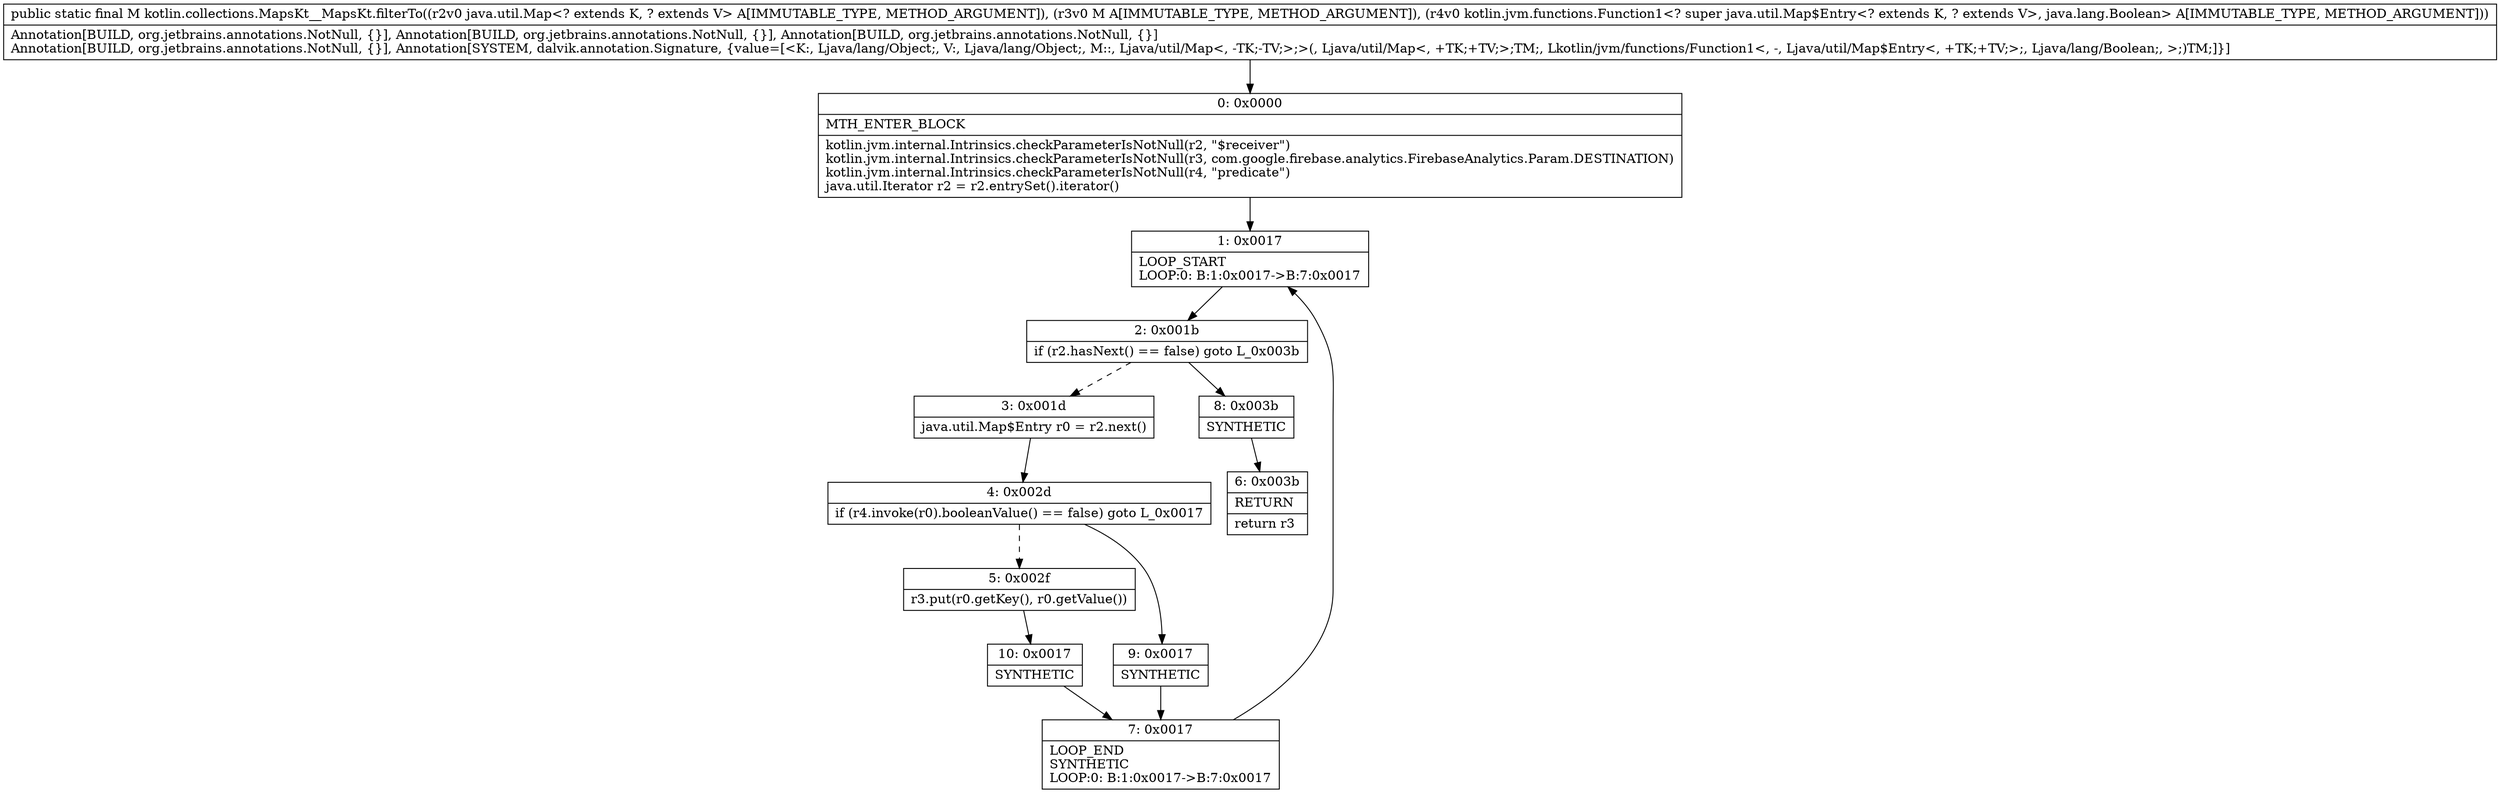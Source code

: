 digraph "CFG forkotlin.collections.MapsKt__MapsKt.filterTo(Ljava\/util\/Map;Ljava\/util\/Map;Lkotlin\/jvm\/functions\/Function1;)Ljava\/util\/Map;" {
Node_0 [shape=record,label="{0\:\ 0x0000|MTH_ENTER_BLOCK\l|kotlin.jvm.internal.Intrinsics.checkParameterIsNotNull(r2, \"$receiver\")\lkotlin.jvm.internal.Intrinsics.checkParameterIsNotNull(r3, com.google.firebase.analytics.FirebaseAnalytics.Param.DESTINATION)\lkotlin.jvm.internal.Intrinsics.checkParameterIsNotNull(r4, \"predicate\")\ljava.util.Iterator r2 = r2.entrySet().iterator()\l}"];
Node_1 [shape=record,label="{1\:\ 0x0017|LOOP_START\lLOOP:0: B:1:0x0017\-\>B:7:0x0017\l}"];
Node_2 [shape=record,label="{2\:\ 0x001b|if (r2.hasNext() == false) goto L_0x003b\l}"];
Node_3 [shape=record,label="{3\:\ 0x001d|java.util.Map$Entry r0 = r2.next()\l}"];
Node_4 [shape=record,label="{4\:\ 0x002d|if (r4.invoke(r0).booleanValue() == false) goto L_0x0017\l}"];
Node_5 [shape=record,label="{5\:\ 0x002f|r3.put(r0.getKey(), r0.getValue())\l}"];
Node_6 [shape=record,label="{6\:\ 0x003b|RETURN\l|return r3\l}"];
Node_7 [shape=record,label="{7\:\ 0x0017|LOOP_END\lSYNTHETIC\lLOOP:0: B:1:0x0017\-\>B:7:0x0017\l}"];
Node_8 [shape=record,label="{8\:\ 0x003b|SYNTHETIC\l}"];
Node_9 [shape=record,label="{9\:\ 0x0017|SYNTHETIC\l}"];
Node_10 [shape=record,label="{10\:\ 0x0017|SYNTHETIC\l}"];
MethodNode[shape=record,label="{public static final M kotlin.collections.MapsKt__MapsKt.filterTo((r2v0 java.util.Map\<? extends K, ? extends V\> A[IMMUTABLE_TYPE, METHOD_ARGUMENT]), (r3v0 M A[IMMUTABLE_TYPE, METHOD_ARGUMENT]), (r4v0 kotlin.jvm.functions.Function1\<? super java.util.Map$Entry\<? extends K, ? extends V\>, java.lang.Boolean\> A[IMMUTABLE_TYPE, METHOD_ARGUMENT]))  | Annotation[BUILD, org.jetbrains.annotations.NotNull, \{\}], Annotation[BUILD, org.jetbrains.annotations.NotNull, \{\}], Annotation[BUILD, org.jetbrains.annotations.NotNull, \{\}]\lAnnotation[BUILD, org.jetbrains.annotations.NotNull, \{\}], Annotation[SYSTEM, dalvik.annotation.Signature, \{value=[\<K:, Ljava\/lang\/Object;, V:, Ljava\/lang\/Object;, M::, Ljava\/util\/Map\<, \-TK;\-TV;\>;\>(, Ljava\/util\/Map\<, +TK;+TV;\>;TM;, Lkotlin\/jvm\/functions\/Function1\<, \-, Ljava\/util\/Map$Entry\<, +TK;+TV;\>;, Ljava\/lang\/Boolean;, \>;)TM;]\}]\l}"];
MethodNode -> Node_0;
Node_0 -> Node_1;
Node_1 -> Node_2;
Node_2 -> Node_3[style=dashed];
Node_2 -> Node_8;
Node_3 -> Node_4;
Node_4 -> Node_5[style=dashed];
Node_4 -> Node_9;
Node_5 -> Node_10;
Node_7 -> Node_1;
Node_8 -> Node_6;
Node_9 -> Node_7;
Node_10 -> Node_7;
}

